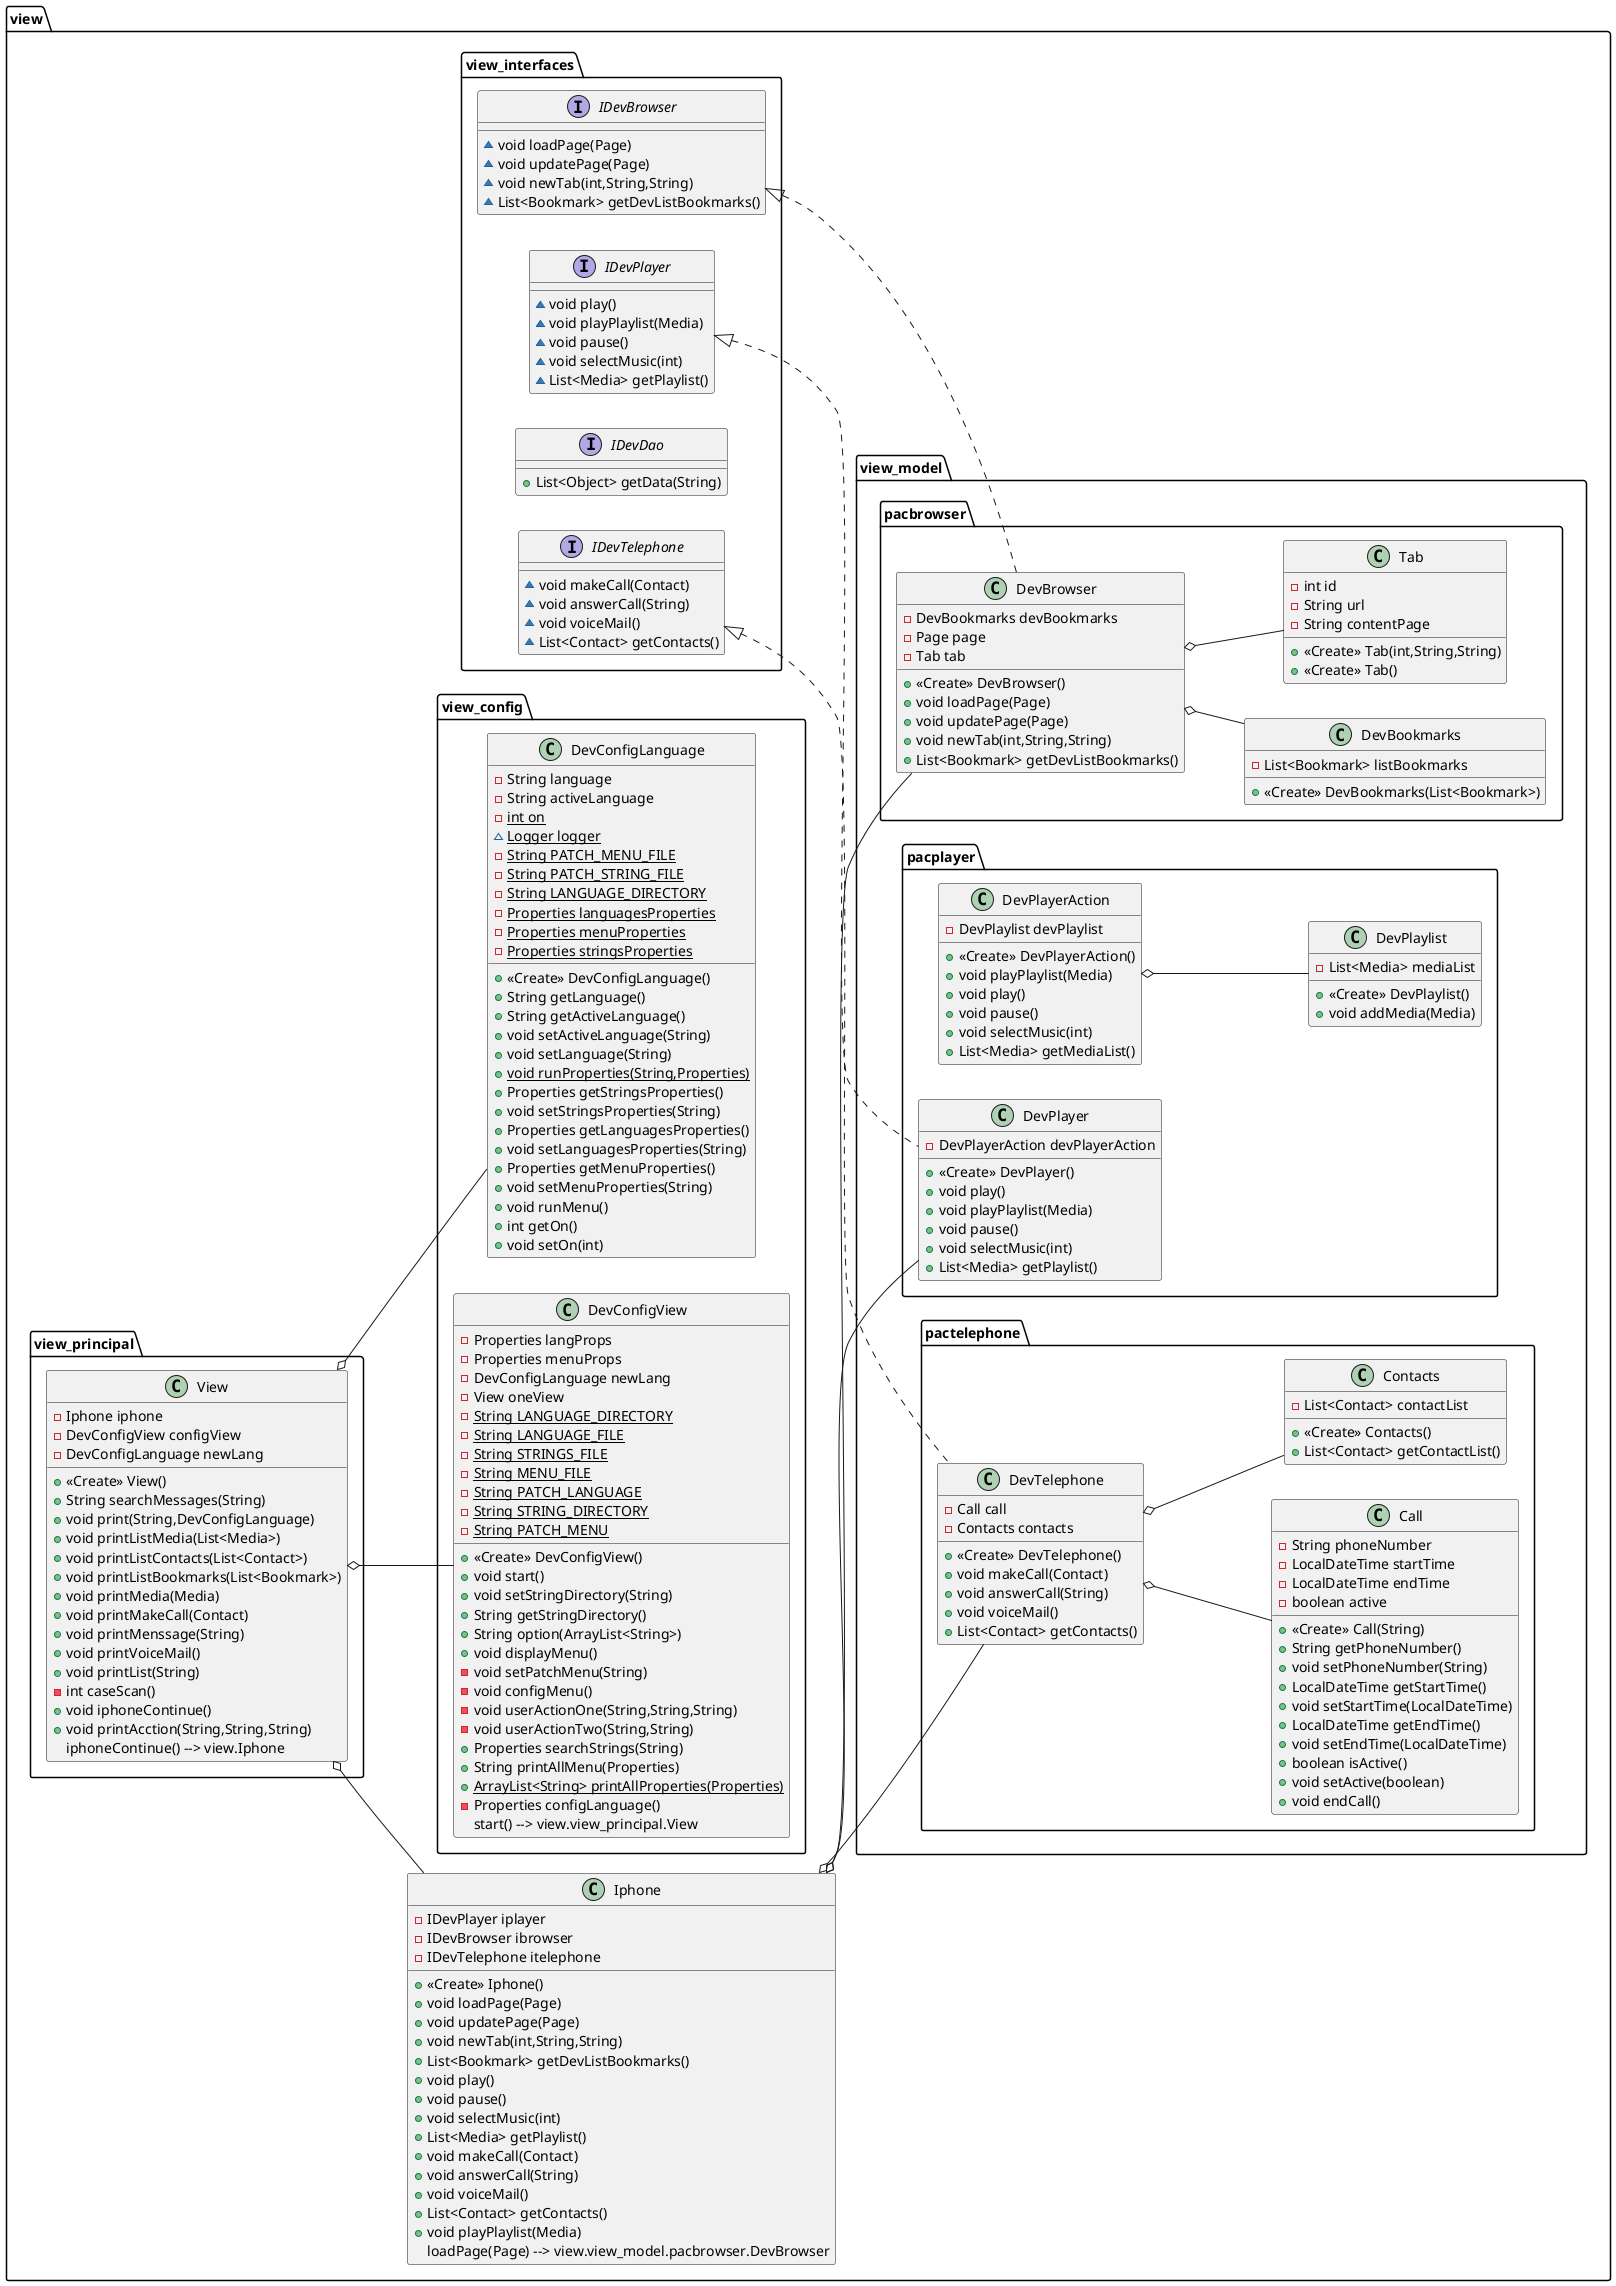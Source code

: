 @startuml
left to right direction

' Classes e Interfaces
class view.view_model.pacbrowser.DevBookmarks {
    - List<Bookmark> listBookmarks
    + <<Create>> DevBookmarks(List<Bookmark>)
}

interface view.view_interfaces.IDevTelephone {
    ~ void makeCall(Contact)
    ~ void answerCall(String)
    ~ void voiceMail()
    ~ List<Contact> getContacts()
}

interface view.view_interfaces.IDevBrowser {
    ~ void loadPage(Page)
    ~ void updatePage(Page)
    ~ void newTab(int,String,String)
    ~ List<Bookmark> getDevListBookmarks()
}

interface view.view_interfaces.IDevDao {
    + List<Object> getData(String)
}

class view.view_model.pacplayer.DevPlayerAction {
    - DevPlaylist devPlaylist
    + <<Create>> DevPlayerAction()
    + void playPlaylist(Media)
    + void play()
    + void pause()
    + void selectMusic(int)
    + List<Media> getMediaList()
}

class view.view_model.pactelephone.Call {
    - String phoneNumber
    - LocalDateTime startTime
    - LocalDateTime endTime
    - boolean active
    + <<Create>> Call(String)
    + String getPhoneNumber()
    + void setPhoneNumber(String)
    + LocalDateTime getStartTime()
    + void setStartTime(LocalDateTime)
    + LocalDateTime getEndTime()
    + void setEndTime(LocalDateTime)
    + boolean isActive()
    + void setActive(boolean)
    + void endCall()
}

class view.view_principal.View {
    - Iphone iphone
    - DevConfigView configView
    - DevConfigLanguage newLang
    + <<Create>> View()
    + String searchMessages(String)
    + void print(String,DevConfigLanguage)
    + void printListMedia(List<Media>)
    + void printListContacts(List<Contact>)
    + void printListBookmarks(List<Bookmark>)
    + void printMedia(Media)
    + void printMakeCall(Contact)
    + void printMenssage(String)
    + void printVoiceMail()
    + void printList(String)
    - int caseScan()
    + void iphoneContinue()
    + void printAcction(String,String,String)
}

class view.view_model.pactelephone.Contacts {
    - List<Contact> contactList
    + <<Create>> Contacts()
    + List<Contact> getContactList()
}

class view.Iphone {
    - IDevPlayer iplayer
    - IDevBrowser ibrowser
    - IDevTelephone itelephone
    + <<Create>> Iphone()
    + void loadPage(Page)
    + void updatePage(Page)
    + void newTab(int,String,String)
    + List<Bookmark> getDevListBookmarks()
    + void play()
    + void pause()
    + void selectMusic(int)
    + List<Media> getPlaylist()
    + void makeCall(Contact)
    + void answerCall(String)
    + void voiceMail()
    + List<Contact> getContacts()
    + void playPlaylist(Media)
}

class view.view_config.DevConfigLanguage {
    - String language
    - String activeLanguage
    - {static} int on
    ~ {static} Logger logger
    - {static} String PATCH_MENU_FILE
    - {static} String PATCH_STRING_FILE
    - {static} String LANGUAGE_DIRECTORY
    - {static} Properties languagesProperties
    - {static} Properties menuProperties
    - {static} Properties stringsProperties
    + <<Create>> DevConfigLanguage()
    + String getLanguage()
    + String getActiveLanguage()
    + void setActiveLanguage(String)
    + void setLanguage(String)
    + {static} void runProperties(String,Properties)
    + Properties getStringsProperties()
    + void setStringsProperties(String)
    + Properties getLanguagesProperties()
    + void setLanguagesProperties(String)
    + Properties getMenuProperties()
    + void setMenuProperties(String)
    + void runMenu()
    + int getOn()
    + void setOn(int)
}

class view.view_model.pactelephone.DevTelephone {
    - Call call
    - Contacts contacts
    + <<Create>> DevTelephone()
    + void makeCall(Contact)
    + void answerCall(String)
    + void voiceMail()
    + List<Contact> getContacts()
}

interface view.view_interfaces.IDevPlayer {
    ~ void play()
    ~ void playPlaylist(Media)
    ~ void pause()
    ~ void selectMusic(int)
    ~ List<Media> getPlaylist()
}

class view.view_model.pacplayer.DevPlaylist {
    - List<Media> mediaList
    + <<Create>> DevPlaylist()
    + void addMedia(Media)
}

class view.view_config.DevConfigView {
    - Properties langProps
    - Properties menuProps
    - DevConfigLanguage newLang
    - View oneView
    - {static} String LANGUAGE_DIRECTORY
    - {static} String LANGUAGE_FILE
    - {static} String STRINGS_FILE
    - {static} String MENU_FILE
    - {static} String PATCH_LANGUAGE
    - {static} String STRING_DIRECTORY
    - {static} String PATCH_MENU
    + <<Create>> DevConfigView()
    + void start()
    + void setStringDirectory(String)
    + String getStringDirectory()
    + String option(ArrayList<String>)
    + void displayMenu()
    - void setPatchMenu(String)
    - void configMenu()
    - void userActionOne(String,String,String)
    - void userActionTwo(String,String)
    + Properties searchStrings(String)
    + String printAllMenu(Properties)
    + {static} ArrayList<String> printAllProperties(Properties)
    - Properties configLanguage()
}

class view.view_model.pacplayer.DevPlayer {
    - DevPlayerAction devPlayerAction
    + <<Create>> DevPlayer()
    + void play()
    + void playPlaylist(Media)
    + void pause()
    + void selectMusic(int)
    + List<Media> getPlaylist()
}

class view.view_model.pacbrowser.DevBrowser {
    - DevBookmarks devBookmarks
    - Page page
    - Tab tab
    + <<Create>> DevBrowser()
    + void loadPage(Page)
    + void updatePage(Page)
    + void newTab(int,String,String)
    + List<Bookmark> getDevListBookmarks()
}

class view.view_model.pacbrowser.Tab {
    - int id
    - String url
    - String contentPage
    + <<Create>> Tab(int,String,String)
    + <<Create>> Tab()
}

' Relacionamentos
view.view_interfaces.IDevTelephone <|.. view.view_model.pactelephone.DevTelephone
view.view_interfaces.IDevPlayer <|.. view.view_model.pacplayer.DevPlayer
view.view_interfaces.IDevBrowser <|.. view.view_model.pacbrowser.DevBrowser

view.view_principal.View o-- view.Iphone
view.view_principal.View o-- view.view_config.DevConfigView
view.view_principal.View o-- view.view_config.DevConfigLanguage

view.view_model.pacbrowser.DevBrowser o-- view.view_model.pacbrowser.DevBookmarks
view.view_model.pacbrowser.DevBrowser o-- view.view_model.pacbrowser.Tab

view.Iphone o-- view.view_model.pactelephone.DevTelephone
view.Iphone o-- view.view_model.pacplayer.DevPlayer
view.Iphone o-- view.view_model.pacbrowser.DevBrowser

view.view_model.pacplayer.DevPlayerAction o-- view.view_model.pacplayer.DevPlaylist
view.view_model.pactelephone.DevTelephone o-- view.view_model.pactelephone.Call
view.view_model.pactelephone.DevTelephone o-- view.view_model.pactelephone.Contacts

' Exemplo de caminho percorrido após a chamada do método start()
view.view_config.DevConfigView : start() --> view.view_principal.View
view.view_principal.View : iphoneContinue() --> view.Iphone
view.Iphone : loadPage(Page) --> view.view_model.pacbrowser.DevBrowser

@enduml
